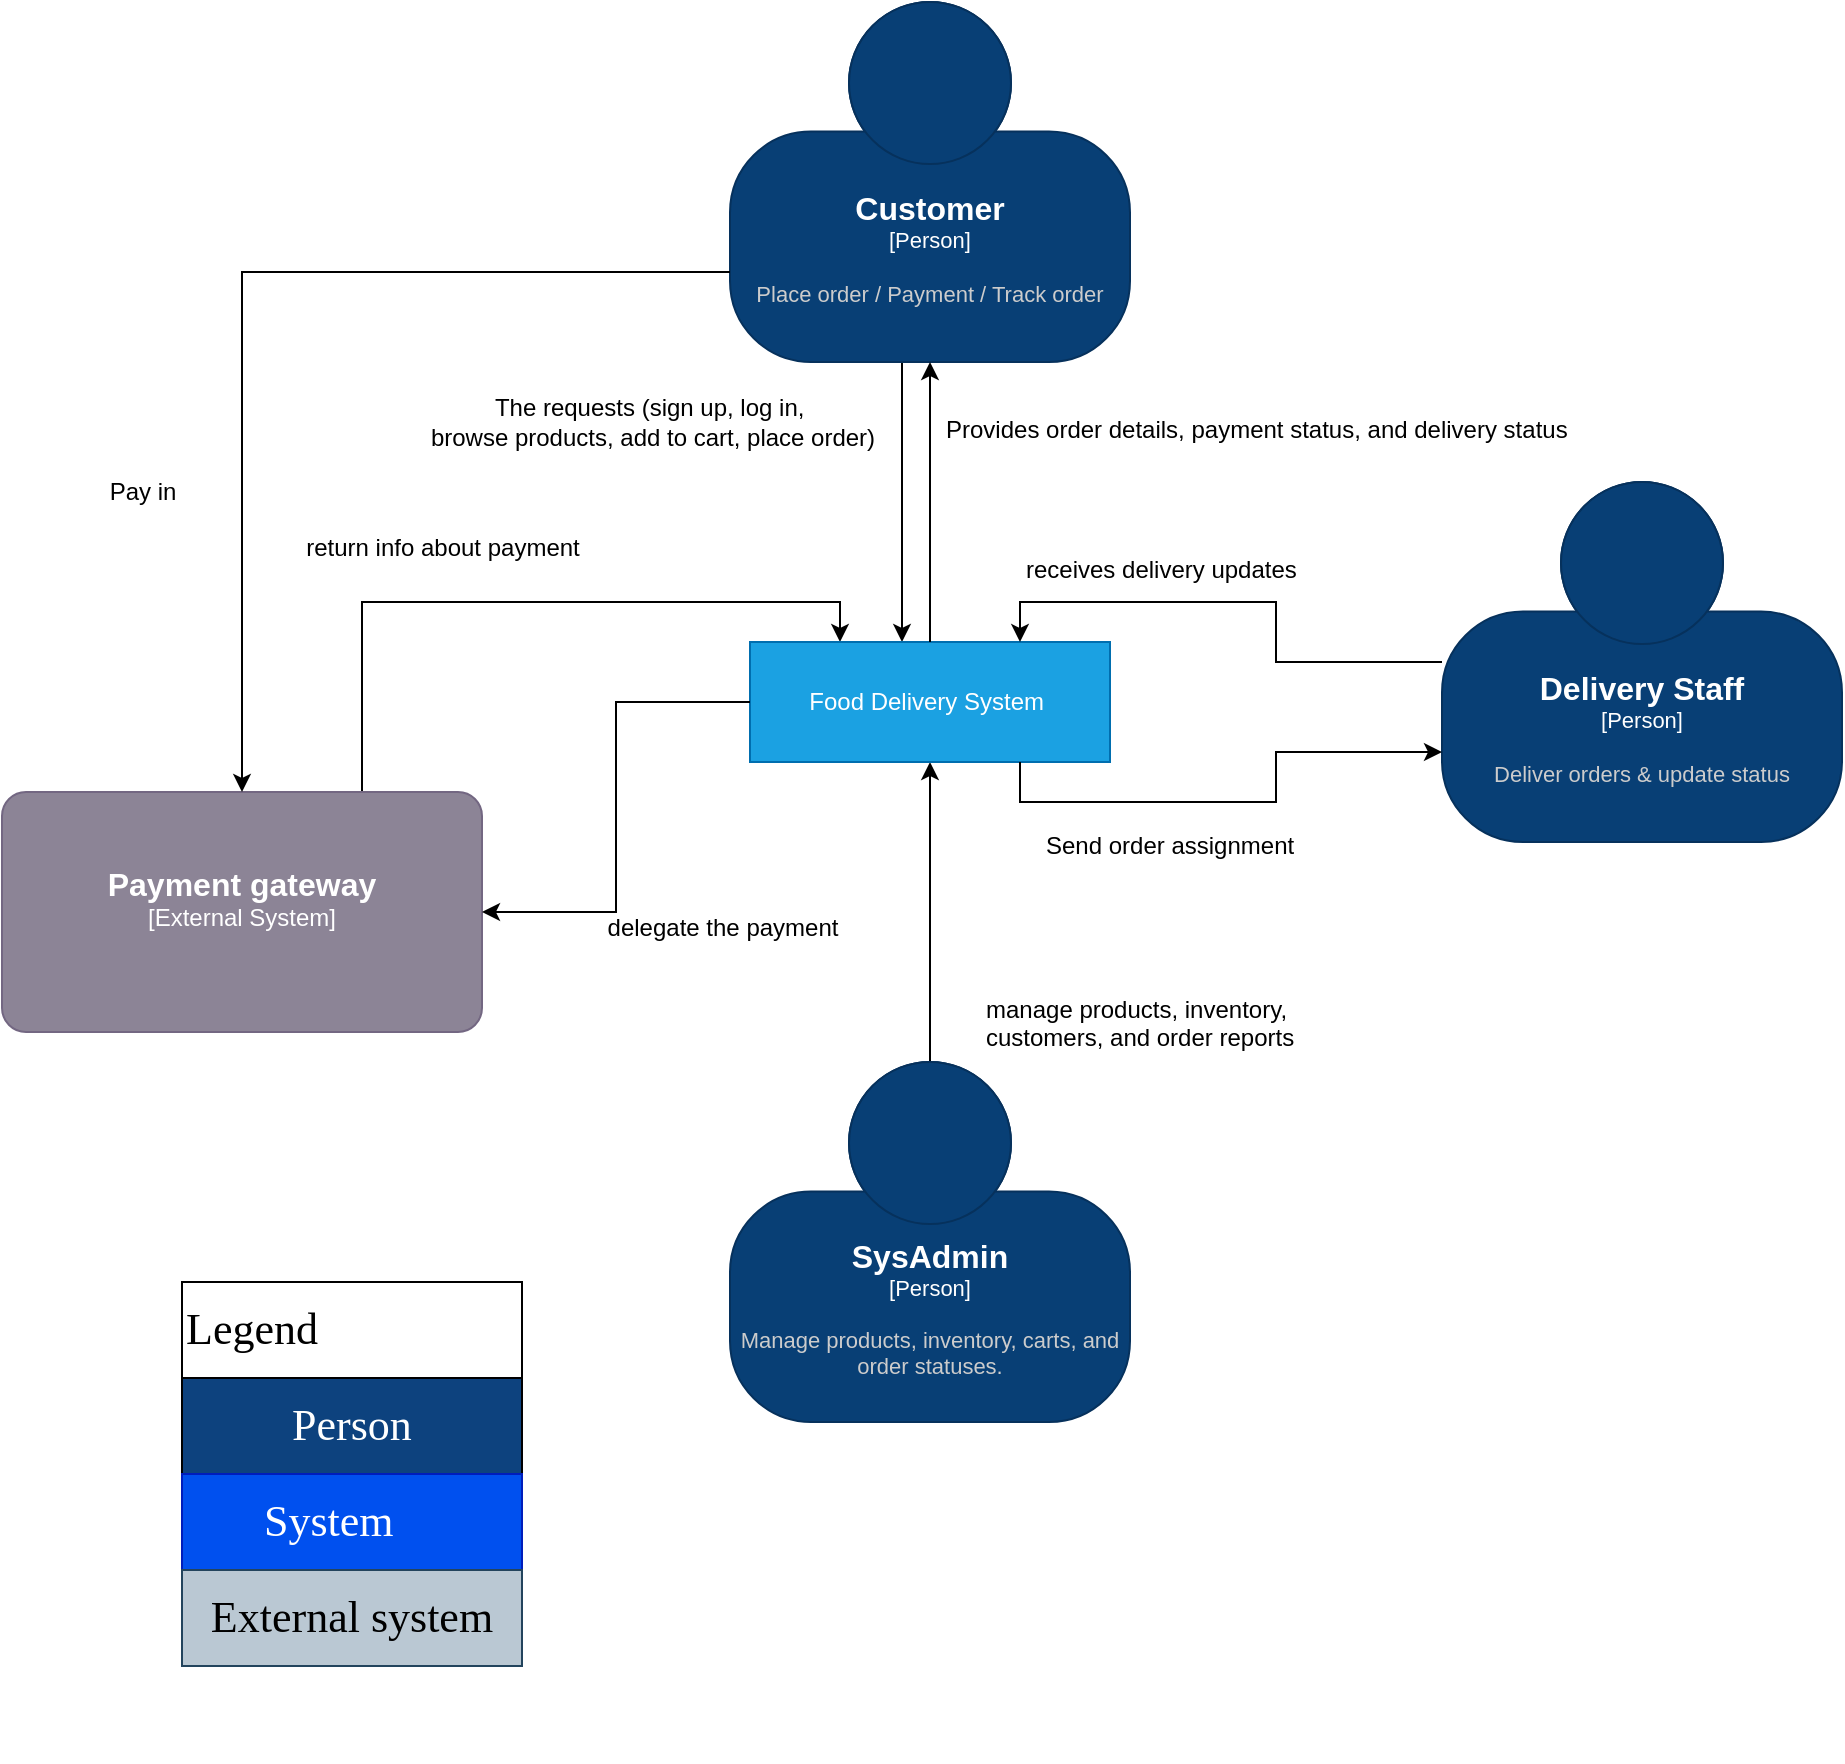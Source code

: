 <mxfile version="28.2.5">
  <diagram name="Page 1" id="8bhThnBJ40ZDIlG7mZuH">
    <mxGraphModel grid="0" page="0" gridSize="10" guides="1" tooltips="1" connect="1" arrows="1" fold="1" pageScale="1" pageWidth="827" pageHeight="1169" math="0" shadow="0">
      <root>
        <mxCell id="o4w2FNKHohHT6hhxWV9E-0" />
        <mxCell id="o4w2FNKHohHT6hhxWV9E-1" parent="o4w2FNKHohHT6hhxWV9E-0" />
        <mxCell id="e1MFcxCa2907yor-ic1J-0" style="edgeStyle=orthogonalEdgeStyle;rounded=0;orthogonalLoop=1;jettySize=auto;html=1;exitX=0.5;exitY=1;exitDx=0;exitDy=0;exitPerimeter=0;entryX=0.5;entryY=0;entryDx=0;entryDy=0;" edge="1" parent="o4w2FNKHohHT6hhxWV9E-1">
          <mxGeometry relative="1" as="geometry">
            <mxPoint x="490" y="220.0" as="sourcePoint" />
            <mxPoint x="490" y="360.0" as="targetPoint" />
            <Array as="points">
              <mxPoint x="490" y="270" />
              <mxPoint x="490" y="270" />
            </Array>
          </mxGeometry>
        </mxCell>
        <object placeholders="1" c4Name="Customer&#xa;" c4Type="Person" c4Description="Place order / Payment / Track order" label="&lt;font style=&quot;font-size: 16px&quot;&gt;&lt;b&gt;%c4Name%&lt;/b&gt;&lt;/font&gt;&lt;div&gt;[%c4Type%]&lt;/div&gt;&lt;br&gt;&lt;div&gt;&lt;font style=&quot;font-size: 11px&quot;&gt;&lt;font color=&quot;#cccccc&quot;&gt;%c4Description%&lt;/font&gt;&lt;/div&gt;" id="e1MFcxCa2907yor-ic1J-1">
          <mxCell style="html=1;fontSize=11;dashed=0;whiteSpace=wrap;fillColor=#083F75;strokeColor=#06315C;fontColor=#ffffff;shape=mxgraph.c4.person2;align=center;metaEdit=1;points=[[0.5,0,0],[1,0.5,0],[1,0.75,0],[0.75,1,0],[0.5,1,0],[0.25,1,0],[0,0.75,0],[0,0.5,0]];resizable=0;" vertex="1" parent="o4w2FNKHohHT6hhxWV9E-1">
            <mxGeometry x="404" y="40" width="200" height="180" as="geometry" />
          </mxCell>
        </object>
        <mxCell id="e1MFcxCa2907yor-ic1J-2" style="edgeStyle=orthogonalEdgeStyle;rounded=0;orthogonalLoop=1;jettySize=auto;html=1;exitX=0.5;exitY=0;exitDx=0;exitDy=0;exitPerimeter=0;entryX=0.5;entryY=1;entryDx=0;entryDy=0;" edge="1" parent="o4w2FNKHohHT6hhxWV9E-1" source="e1MFcxCa2907yor-ic1J-3" target="e1MFcxCa2907yor-ic1J-6">
          <mxGeometry relative="1" as="geometry" />
        </mxCell>
        <object placeholders="1" c4Name="SysAdmin&#xa;" c4Type="Person" c4Description="Manage products, inventory, carts, and order statuses." label="&lt;font style=&quot;font-size: 16px&quot;&gt;&lt;b&gt;%c4Name%&lt;/b&gt;&lt;/font&gt;&lt;div&gt;[%c4Type%]&lt;/div&gt;&lt;br&gt;&lt;div&gt;&lt;font style=&quot;font-size: 11px&quot;&gt;&lt;font color=&quot;#cccccc&quot;&gt;%c4Description%&lt;/font&gt;&lt;/div&gt;" id="e1MFcxCa2907yor-ic1J-3">
          <mxCell style="html=1;fontSize=11;dashed=0;whiteSpace=wrap;fillColor=#083F75;strokeColor=#06315C;fontColor=#ffffff;shape=mxgraph.c4.person2;align=center;metaEdit=1;points=[[0.5,0,0],[1,0.5,0],[1,0.75,0],[0.75,1,0],[0.5,1,0],[0.25,1,0],[0,0.75,0],[0,0.5,0]];resizable=0;" vertex="1" parent="o4w2FNKHohHT6hhxWV9E-1">
            <mxGeometry x="404" y="570" width="200" height="180" as="geometry" />
          </mxCell>
        </object>
        <mxCell id="e1MFcxCa2907yor-ic1J-4" style="edgeStyle=orthogonalEdgeStyle;rounded=0;orthogonalLoop=1;jettySize=auto;html=1;exitX=0.75;exitY=0;exitDx=0;exitDy=0;exitPerimeter=0;entryX=0.25;entryY=0;entryDx=0;entryDy=0;" edge="1" parent="o4w2FNKHohHT6hhxWV9E-1" source="e1MFcxCa2907yor-ic1J-5" target="e1MFcxCa2907yor-ic1J-6">
          <mxGeometry relative="1" as="geometry" />
        </mxCell>
        <object placeholders="1" c4Name="Payment gateway" c4Type="External System" c4Description="" label="&lt;font style=&quot;font-size: 16px&quot;&gt;&lt;b&gt;%c4Name%&lt;/b&gt;&lt;/font&gt;&lt;div&gt;[%c4Type%]&lt;/div&gt;&lt;br&gt;&lt;div&gt;&lt;font style=&quot;font-size: 11px&quot;&gt;&lt;font color=&quot;#cccccc&quot;&gt;%c4Description%&lt;/font&gt;&lt;/div&gt;" id="e1MFcxCa2907yor-ic1J-5">
          <mxCell style="rounded=1;whiteSpace=wrap;html=1;labelBackgroundColor=none;fillColor=#8C8496;fontColor=#ffffff;align=center;arcSize=10;strokeColor=#736782;metaEdit=1;resizable=0;points=[[0.25,0,0],[0.5,0,0],[0.75,0,0],[1,0.25,0],[1,0.5,0],[1,0.75,0],[0.75,1,0],[0.5,1,0],[0.25,1,0],[0,0.75,0],[0,0.5,0],[0,0.25,0]];" vertex="1" parent="o4w2FNKHohHT6hhxWV9E-1">
            <mxGeometry x="40" y="435" width="240" height="120" as="geometry" />
          </mxCell>
        </object>
        <mxCell id="e1MFcxCa2907yor-ic1J-6" value="Food Delivery System&amp;nbsp;" style="rounded=0;whiteSpace=wrap;html=1;fillColor=#1ba1e2;fontColor=#ffffff;strokeColor=#006EAF;" vertex="1" parent="o4w2FNKHohHT6hhxWV9E-1">
          <mxGeometry x="414" y="360" width="180" height="60" as="geometry" />
        </mxCell>
        <mxCell id="e1MFcxCa2907yor-ic1J-7" value="The&amp;nbsp;requests (sign up, log in,&amp;nbsp;&lt;div&gt;browse products, add to cart, place order)&lt;/div&gt;" style="text;html=1;align=center;verticalAlign=middle;resizable=0;points=[];autosize=1;strokeColor=none;fillColor=none;" vertex="1" parent="o4w2FNKHohHT6hhxWV9E-1">
          <mxGeometry x="240" y="230" width="250" height="40" as="geometry" />
        </mxCell>
        <mxCell id="e1MFcxCa2907yor-ic1J-8" style="edgeStyle=orthogonalEdgeStyle;rounded=0;orthogonalLoop=1;jettySize=auto;html=1;exitX=0;exitY=0.75;exitDx=0;exitDy=0;exitPerimeter=0;entryX=0.5;entryY=0;entryDx=0;entryDy=0;entryPerimeter=0;" edge="1" parent="o4w2FNKHohHT6hhxWV9E-1" source="e1MFcxCa2907yor-ic1J-1" target="e1MFcxCa2907yor-ic1J-5">
          <mxGeometry relative="1" as="geometry" />
        </mxCell>
        <mxCell id="e1MFcxCa2907yor-ic1J-9" value="Pay in" style="text;html=1;align=center;verticalAlign=middle;resizable=0;points=[];autosize=1;strokeColor=none;fillColor=none;" vertex="1" parent="o4w2FNKHohHT6hhxWV9E-1">
          <mxGeometry x="80" y="270" width="60" height="30" as="geometry" />
        </mxCell>
        <mxCell id="e1MFcxCa2907yor-ic1J-10" style="edgeStyle=orthogonalEdgeStyle;rounded=0;orthogonalLoop=1;jettySize=auto;html=1;exitX=0;exitY=0.5;exitDx=0;exitDy=0;entryX=1;entryY=0.5;entryDx=0;entryDy=0;entryPerimeter=0;" edge="1" parent="o4w2FNKHohHT6hhxWV9E-1" source="e1MFcxCa2907yor-ic1J-6" target="e1MFcxCa2907yor-ic1J-5">
          <mxGeometry relative="1" as="geometry" />
        </mxCell>
        <mxCell id="e1MFcxCa2907yor-ic1J-11" value="delegate the payment" style="text;html=1;align=center;verticalAlign=middle;resizable=0;points=[];autosize=1;strokeColor=none;fillColor=none;" vertex="1" parent="o4w2FNKHohHT6hhxWV9E-1">
          <mxGeometry x="330" y="488" width="140" height="30" as="geometry" />
        </mxCell>
        <mxCell id="e1MFcxCa2907yor-ic1J-12" value="return info about payment" style="text;html=1;align=center;verticalAlign=middle;resizable=0;points=[];autosize=1;strokeColor=none;fillColor=none;" vertex="1" parent="o4w2FNKHohHT6hhxWV9E-1">
          <mxGeometry x="180" y="298" width="160" height="30" as="geometry" />
        </mxCell>
        <mxCell id="e1MFcxCa2907yor-ic1J-15" value="" style="group;labelBorderColor=none;labelBackgroundColor=none;fontFamily=Times New Roman;" connectable="0" vertex="1" parent="o4w2FNKHohHT6hhxWV9E-1">
          <mxGeometry x="130" y="680" width="170" height="240" as="geometry" />
        </mxCell>
        <mxCell id="e1MFcxCa2907yor-ic1J-16" value="&lt;font style=&quot;font-size: 22px;&quot;&gt;Legend&lt;/font&gt;" style="rounded=0;whiteSpace=wrap;html=1;align=left;gradientColor=none;labelBorderColor=none;fontFamily=Times New Roman;" vertex="1" parent="e1MFcxCa2907yor-ic1J-15">
          <mxGeometry width="170" height="48" as="geometry" />
        </mxCell>
        <mxCell id="e1MFcxCa2907yor-ic1J-17" value="&lt;font style=&quot;font-size: 22px; color: rgb(255, 255, 255);&quot;&gt;Person&lt;/font&gt;" style="rounded=0;whiteSpace=wrap;html=1;align=center;gradientColor=none;fillColor=#0D427E;labelBorderColor=none;fontFamily=Times New Roman;" vertex="1" parent="e1MFcxCa2907yor-ic1J-15">
          <mxGeometry y="48" width="170" height="48" as="geometry" />
        </mxCell>
        <mxCell id="e1MFcxCa2907yor-ic1J-18" value="&lt;font style=&quot;font-size: 22px;&quot;&gt;System&lt;span style=&quot;white-space: pre;&quot;&gt;&#x9;&lt;/span&gt;&lt;/font&gt;" style="rounded=0;whiteSpace=wrap;html=1;align=center;fillColor=#0050ef;fontColor=#ffffff;strokeColor=#001DBC;labelBorderColor=none;fontFamily=Times New Roman;" vertex="1" parent="e1MFcxCa2907yor-ic1J-15">
          <mxGeometry y="96" width="170" height="48" as="geometry" />
        </mxCell>
        <mxCell id="e1MFcxCa2907yor-ic1J-19" value="&lt;font style=&quot;font-size: 22px;&quot;&gt;External system&lt;/font&gt;" style="rounded=0;whiteSpace=wrap;html=1;align=center;fillColor=#bac8d3;strokeColor=#23445d;labelBorderColor=none;fontFamily=Times New Roman;" vertex="1" parent="e1MFcxCa2907yor-ic1J-15">
          <mxGeometry y="144" width="170" height="48" as="geometry" />
        </mxCell>
        <mxCell id="Iu5uHRo2yWuMEDCuOuZD-2" style="edgeStyle=orthogonalEdgeStyle;rounded=0;orthogonalLoop=1;jettySize=auto;html=1;entryX=0.75;entryY=0;entryDx=0;entryDy=0;" edge="1" parent="o4w2FNKHohHT6hhxWV9E-1" source="Iu5uHRo2yWuMEDCuOuZD-0" target="e1MFcxCa2907yor-ic1J-6">
          <mxGeometry relative="1" as="geometry" />
        </mxCell>
        <object placeholders="1" c4Name="Delivery Staff&#xa;" c4Type="Person" c4Description="Deliver orders &amp; update status" label="&lt;font style=&quot;font-size: 16px&quot;&gt;&lt;b&gt;%c4Name%&lt;/b&gt;&lt;/font&gt;&lt;div&gt;[%c4Type%]&lt;/div&gt;&lt;br&gt;&lt;div&gt;&lt;font style=&quot;font-size: 11px&quot;&gt;&lt;font color=&quot;#cccccc&quot;&gt;%c4Description%&lt;/font&gt;&lt;/div&gt;" id="Iu5uHRo2yWuMEDCuOuZD-0">
          <mxCell style="html=1;fontSize=11;dashed=0;whiteSpace=wrap;fillColor=#083F75;strokeColor=#06315C;fontColor=#ffffff;shape=mxgraph.c4.person2;align=center;metaEdit=1;points=[[0.5,0,0],[1,0.5,0],[1,0.75,0],[0.75,1,0],[0.5,1,0],[0.25,1,0],[0,0.75,0],[0,0.5,0]];resizable=0;" vertex="1" parent="o4w2FNKHohHT6hhxWV9E-1">
            <mxGeometry x="760" y="280" width="200" height="180" as="geometry" />
          </mxCell>
        </object>
        <mxCell id="Iu5uHRo2yWuMEDCuOuZD-3" style="edgeStyle=orthogonalEdgeStyle;rounded=0;orthogonalLoop=1;jettySize=auto;html=1;exitX=0.75;exitY=1;exitDx=0;exitDy=0;entryX=0;entryY=0.75;entryDx=0;entryDy=0;entryPerimeter=0;" edge="1" parent="o4w2FNKHohHT6hhxWV9E-1" source="e1MFcxCa2907yor-ic1J-6" target="Iu5uHRo2yWuMEDCuOuZD-0">
          <mxGeometry relative="1" as="geometry" />
        </mxCell>
        <mxCell id="Iu5uHRo2yWuMEDCuOuZD-4" value="Send order assignment" style="text;whiteSpace=wrap;html=1;" vertex="1" parent="o4w2FNKHohHT6hhxWV9E-1">
          <mxGeometry x="560" y="448" width="130" height="40" as="geometry" />
        </mxCell>
        <mxCell id="Iu5uHRo2yWuMEDCuOuZD-6" value="receives delivery updates" style="text;whiteSpace=wrap;html=1;" vertex="1" parent="o4w2FNKHohHT6hhxWV9E-1">
          <mxGeometry x="550" y="310" width="170" height="40" as="geometry" />
        </mxCell>
        <mxCell id="Iu5uHRo2yWuMEDCuOuZD-10" value="manage products, inventory,&amp;nbsp;&lt;div&gt;customers, and order reports&lt;/div&gt;" style="text;whiteSpace=wrap;html=1;" vertex="1" parent="o4w2FNKHohHT6hhxWV9E-1">
          <mxGeometry x="530" y="530" width="340" height="40" as="geometry" />
        </mxCell>
        <mxCell id="Iu5uHRo2yWuMEDCuOuZD-11" style="edgeStyle=orthogonalEdgeStyle;rounded=0;orthogonalLoop=1;jettySize=auto;html=1;entryX=0.5;entryY=1;entryDx=0;entryDy=0;entryPerimeter=0;" edge="1" parent="o4w2FNKHohHT6hhxWV9E-1" source="e1MFcxCa2907yor-ic1J-6" target="e1MFcxCa2907yor-ic1J-1">
          <mxGeometry relative="1" as="geometry" />
        </mxCell>
        <mxCell id="Iu5uHRo2yWuMEDCuOuZD-12" value="Provides order details, payment status, and delivery status" style="text;whiteSpace=wrap;html=1;" vertex="1" parent="o4w2FNKHohHT6hhxWV9E-1">
          <mxGeometry x="510" y="240" width="340" height="40" as="geometry" />
        </mxCell>
      </root>
    </mxGraphModel>
  </diagram>
</mxfile>
